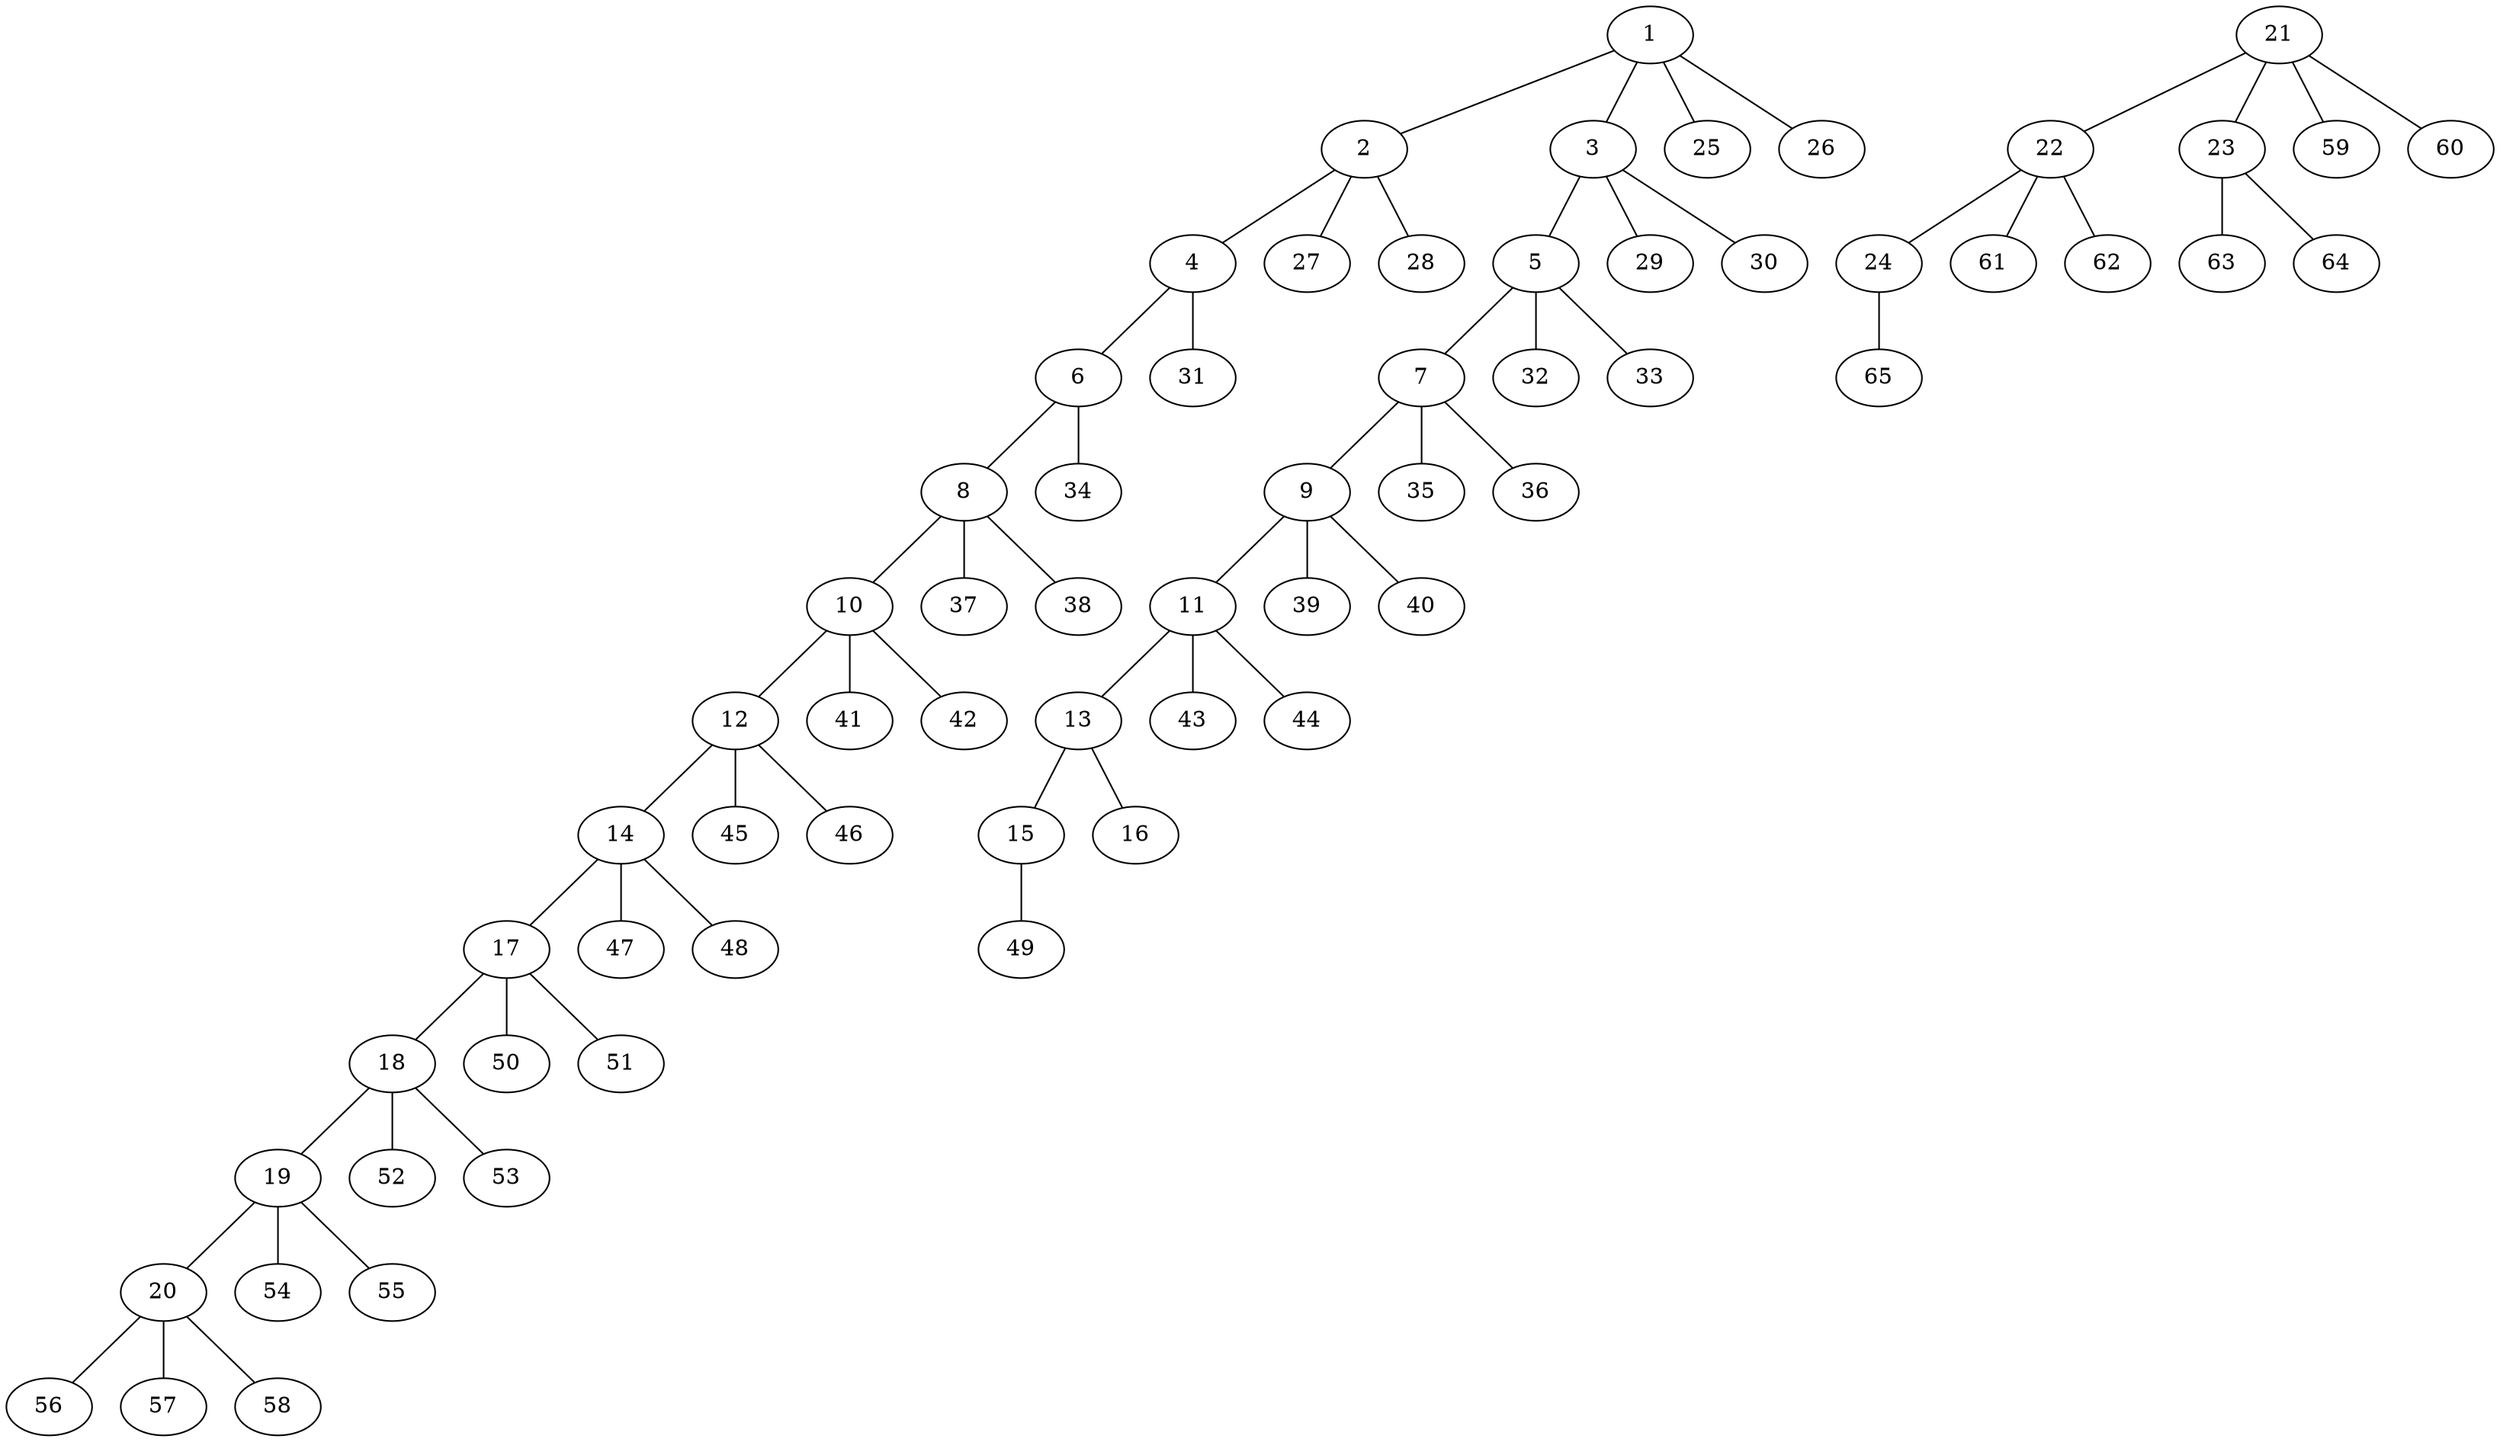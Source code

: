 graph molecule_1058 {
	1	 [chem=C];
	2	 [chem=C];
	1 -- 2	 [valence=1];
	3	 [chem=C];
	1 -- 3	 [valence=1];
	25	 [chem=H];
	1 -- 25	 [valence=1];
	26	 [chem=H];
	1 -- 26	 [valence=1];
	4	 [chem=C];
	2 -- 4	 [valence=1];
	27	 [chem=H];
	2 -- 27	 [valence=1];
	28	 [chem=H];
	2 -- 28	 [valence=1];
	5	 [chem=C];
	3 -- 5	 [valence=1];
	29	 [chem=H];
	3 -- 29	 [valence=1];
	30	 [chem=H];
	3 -- 30	 [valence=1];
	6	 [chem=C];
	4 -- 6	 [valence=2];
	31	 [chem=H];
	4 -- 31	 [valence=1];
	7	 [chem=C];
	5 -- 7	 [valence=1];
	32	 [chem=H];
	5 -- 32	 [valence=1];
	33	 [chem=H];
	5 -- 33	 [valence=1];
	8	 [chem=C];
	6 -- 8	 [valence=1];
	34	 [chem=H];
	6 -- 34	 [valence=1];
	9	 [chem=C];
	7 -- 9	 [valence=1];
	35	 [chem=H];
	7 -- 35	 [valence=1];
	36	 [chem=H];
	7 -- 36	 [valence=1];
	10	 [chem=C];
	8 -- 10	 [valence=1];
	37	 [chem=H];
	8 -- 37	 [valence=1];
	38	 [chem=H];
	8 -- 38	 [valence=1];
	11	 [chem=C];
	9 -- 11	 [valence=1];
	39	 [chem=H];
	9 -- 39	 [valence=1];
	40	 [chem=H];
	9 -- 40	 [valence=1];
	12	 [chem=C];
	10 -- 12	 [valence=1];
	41	 [chem=H];
	10 -- 41	 [valence=1];
	42	 [chem=H];
	10 -- 42	 [valence=1];
	13	 [chem=C];
	11 -- 13	 [valence=1];
	43	 [chem=H];
	11 -- 43	 [valence=1];
	44	 [chem=H];
	11 -- 44	 [valence=1];
	14	 [chem=C];
	12 -- 14	 [valence=1];
	45	 [chem=H];
	12 -- 45	 [valence=1];
	46	 [chem=H];
	12 -- 46	 [valence=1];
	15	 [chem=O];
	13 -- 15	 [valence=1];
	16	 [chem=O];
	13 -- 16	 [valence=2];
	17	 [chem=C];
	14 -- 17	 [valence=1];
	47	 [chem=H];
	14 -- 47	 [valence=1];
	48	 [chem=H];
	14 -- 48	 [valence=1];
	49	 [chem=H];
	15 -- 49	 [valence=1];
	18	 [chem=C];
	17 -- 18	 [valence=1];
	50	 [chem=H];
	17 -- 50	 [valence=1];
	51	 [chem=H];
	17 -- 51	 [valence=1];
	19	 [chem=C];
	18 -- 19	 [valence=1];
	52	 [chem=H];
	18 -- 52	 [valence=1];
	53	 [chem=H];
	18 -- 53	 [valence=1];
	20	 [chem=C];
	19 -- 20	 [valence=1];
	54	 [chem=H];
	19 -- 54	 [valence=1];
	55	 [chem=H];
	19 -- 55	 [valence=1];
	56	 [chem=H];
	20 -- 56	 [valence=1];
	57	 [chem=H];
	20 -- 57	 [valence=1];
	58	 [chem=H];
	20 -- 58	 [valence=1];
	21	 [chem=C];
	22	 [chem=C];
	21 -- 22	 [valence=1];
	23	 [chem=N];
	21 -- 23	 [valence=1];
	59	 [chem=H];
	21 -- 59	 [valence=1];
	60	 [chem=H];
	21 -- 60	 [valence=1];
	24	 [chem=O];
	22 -- 24	 [valence=1];
	61	 [chem=H];
	22 -- 61	 [valence=1];
	62	 [chem=H];
	22 -- 62	 [valence=1];
	63	 [chem=H];
	23 -- 63	 [valence=1];
	64	 [chem=H];
	23 -- 64	 [valence=1];
	65	 [chem=H];
	24 -- 65	 [valence=1];
}
